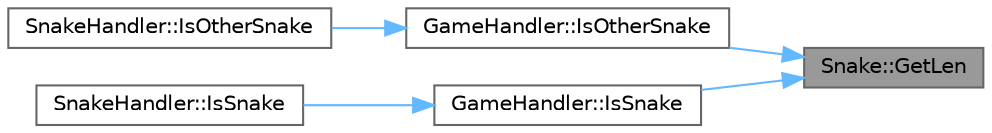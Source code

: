 digraph "Snake::GetLen"
{
 // LATEX_PDF_SIZE
  bgcolor="transparent";
  edge [fontname=Helvetica,fontsize=10,labelfontname=Helvetica,labelfontsize=10];
  node [fontname=Helvetica,fontsize=10,shape=box,height=0.2,width=0.4];
  rankdir="RL";
  Node1 [id="Node000001",label="Snake::GetLen",height=0.2,width=0.4,color="gray40", fillcolor="grey60", style="filled", fontcolor="black",tooltip="Получает длину змеи."];
  Node1 -> Node2 [id="edge1_Node000001_Node000002",dir="back",color="steelblue1",style="solid",tooltip=" "];
  Node2 [id="Node000002",label="GameHandler::IsOtherSnake",height=0.2,width=0.4,color="grey40", fillcolor="white", style="filled",URL="$class_game_handler.html#a5d28fc45725271772c8614335e65681b",tooltip="Проверка на столкновение змеи с другой змеей."];
  Node2 -> Node3 [id="edge2_Node000002_Node000003",dir="back",color="steelblue1",style="solid",tooltip=" "];
  Node3 [id="Node000003",label="SnakeHandler::IsOtherSnake",height=0.2,width=0.4,color="grey40", fillcolor="white", style="filled",URL="$class_snake_handler.html#a419af6e8b85ed903d66f2a763a272963",tooltip="Проверка на столкновение змеи с другой змеей."];
  Node1 -> Node4 [id="edge3_Node000001_Node000004",dir="back",color="steelblue1",style="solid",tooltip=" "];
  Node4 [id="Node000004",label="GameHandler::IsSnake",height=0.2,width=0.4,color="grey40", fillcolor="white", style="filled",URL="$class_game_handler.html#a1ae4d0fce47a5d5b8c039afc503dcca3",tooltip="Проверка на столкновение змеи с самой собой."];
  Node4 -> Node5 [id="edge4_Node000004_Node000005",dir="back",color="steelblue1",style="solid",tooltip=" "];
  Node5 [id="Node000005",label="SnakeHandler::IsSnake",height=0.2,width=0.4,color="grey40", fillcolor="white", style="filled",URL="$class_snake_handler.html#afdc28795a525015236795f39d1e4d02a",tooltip="Проверка на столкновение змеи с самой собой."];
}
